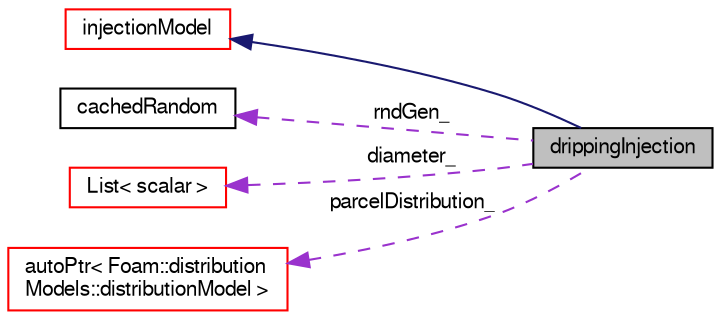 digraph "drippingInjection"
{
  bgcolor="transparent";
  edge [fontname="FreeSans",fontsize="10",labelfontname="FreeSans",labelfontsize="10"];
  node [fontname="FreeSans",fontsize="10",shape=record];
  rankdir="LR";
  Node4 [label="drippingInjection",height=0.2,width=0.4,color="black", fillcolor="grey75", style="filled", fontcolor="black"];
  Node5 -> Node4 [dir="back",color="midnightblue",fontsize="10",style="solid",fontname="FreeSans"];
  Node5 [label="injectionModel",height=0.2,width=0.4,color="red",URL="$a29102.html",tooltip="Base class for film injection models, handling mass transfer from the film. "];
  Node82 -> Node4 [dir="back",color="darkorchid3",fontsize="10",style="dashed",label=" rndGen_" ,fontname="FreeSans"];
  Node82 [label="cachedRandom",height=0.2,width=0.4,color="black",URL="$a28134.html",tooltip="Random number generator. "];
  Node83 -> Node4 [dir="back",color="darkorchid3",fontsize="10",style="dashed",label=" diameter_" ,fontname="FreeSans"];
  Node83 [label="List\< scalar \>",height=0.2,width=0.4,color="red",URL="$a25694.html"];
  Node85 -> Node4 [dir="back",color="darkorchid3",fontsize="10",style="dashed",label=" parcelDistribution_" ,fontname="FreeSans"];
  Node85 [label="autoPtr\< Foam::distribution\lModels::distributionModel \>",height=0.2,width=0.4,color="red",URL="$a25958.html"];
}
